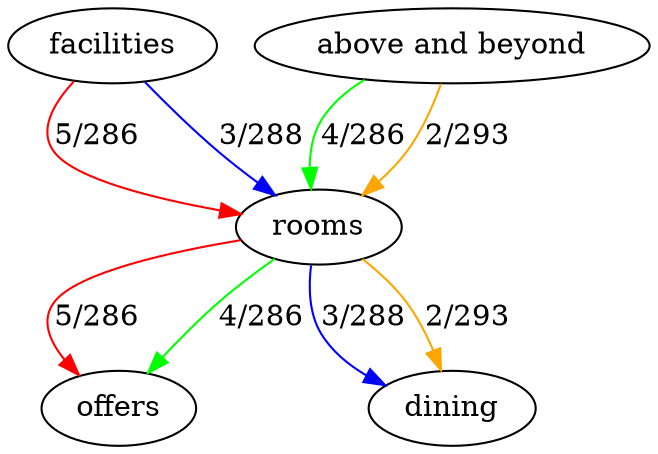 digraph "" {
layout="dot";
facilities;
offers;
rooms;
"above and beyond";
facilities -> rooms  [key=2, label="5/286", weight=286, color="red"];
rooms -> offers  [key=1, label="5/286", weight=286, color="red"];
"above and beyond" -> rooms  [key=1, label="4/286", weight=286, color="green"];
rooms -> offers  [key=0, label="4/286", weight=286, color="green"];
facilities -> rooms  [key=1, label="3/288", weight=288, color="blue"];
rooms -> dining  [key=1, label="3/288", weight=288, color="blue"];
"above and beyond" -> rooms  [key=0, label="2/293", weight=293, color="orange"];
rooms -> dining  [key=0, label="2/293", weight=293, color="orange"];
}
